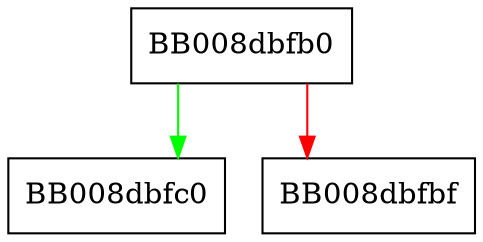 digraph shmat {
  node [shape="box"];
  graph [splines=ortho];
  BB008dbfb0 -> BB008dbfc0 [color="green"];
  BB008dbfb0 -> BB008dbfbf [color="red"];
}